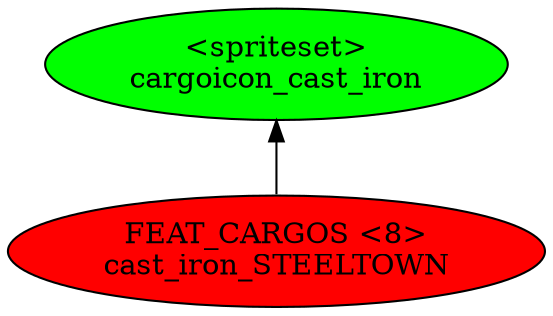 digraph {
rankdir="BT"
cargoicon_cast_iron [fillcolor=green style="filled" label="<spriteset>\ncargoicon_cast_iron"]
cast_iron_STEELTOWN [fillcolor=red style="filled" label="FEAT_CARGOS <8>\ncast_iron_STEELTOWN"]
cast_iron_STEELTOWN->cargoicon_cast_iron
}
